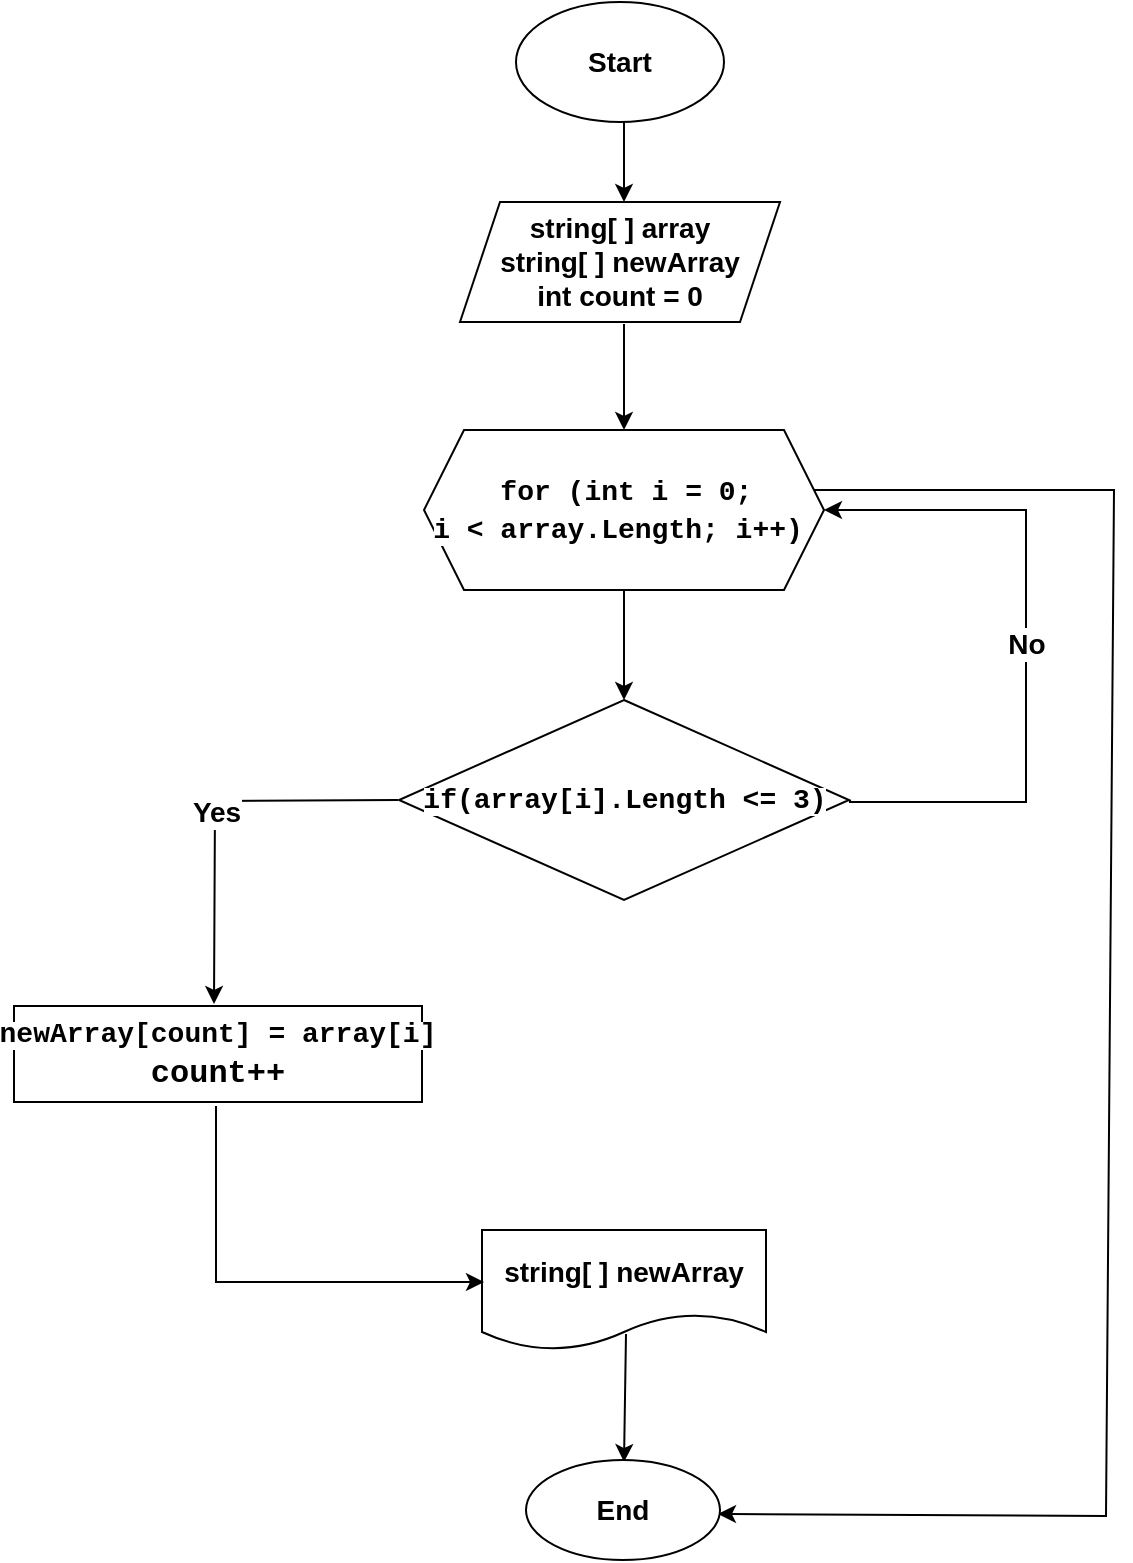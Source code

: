 <mxfile version="24.6.4" type="device">
  <diagram name="Страница — 1" id="Zbs949ND8atEfVqn_S7g">
    <mxGraphModel dx="1050" dy="663" grid="1" gridSize="10" guides="1" tooltips="1" connect="1" arrows="1" fold="1" page="1" pageScale="1" pageWidth="827" pageHeight="1169" math="0" shadow="0">
      <root>
        <mxCell id="0" />
        <mxCell id="1" parent="0" />
        <mxCell id="WdBLdnIgyOQIcF5jSsAp-1" value="" style="ellipse;whiteSpace=wrap;html=1;" vertex="1" parent="1">
          <mxGeometry x="346" y="60" width="104" height="60" as="geometry" />
        </mxCell>
        <mxCell id="WdBLdnIgyOQIcF5jSsAp-2" value="&lt;b&gt;&lt;font style=&quot;font-size: 14px;&quot;&gt;Start&lt;/font&gt;&lt;/b&gt;" style="text;html=1;align=center;verticalAlign=middle;whiteSpace=wrap;rounded=0;" vertex="1" parent="1">
          <mxGeometry x="368" y="75" width="60" height="30" as="geometry" />
        </mxCell>
        <mxCell id="WdBLdnIgyOQIcF5jSsAp-5" value="" style="endArrow=classic;html=1;rounded=0;" edge="1" parent="1">
          <mxGeometry width="50" height="50" relative="1" as="geometry">
            <mxPoint x="400" y="120" as="sourcePoint" />
            <mxPoint x="400" y="160" as="targetPoint" />
          </mxGeometry>
        </mxCell>
        <mxCell id="WdBLdnIgyOQIcF5jSsAp-6" value="" style="shape=parallelogram;perimeter=parallelogramPerimeter;whiteSpace=wrap;html=1;fixedSize=1;" vertex="1" parent="1">
          <mxGeometry x="318" y="160" width="160" height="60" as="geometry" />
        </mxCell>
        <mxCell id="WdBLdnIgyOQIcF5jSsAp-7" value="&lt;span style=&quot;font-size: 14px;&quot;&gt;&lt;b&gt;string[ ] array&lt;/b&gt;&lt;/span&gt;&lt;div&gt;&lt;span style=&quot;font-size: 14px;&quot;&gt;&lt;b&gt;string[ ] newArray&lt;/b&gt;&lt;/span&gt;&lt;/div&gt;&lt;div&gt;&lt;span style=&quot;font-size: 14px;&quot;&gt;&lt;b&gt;int count = 0&lt;/b&gt;&lt;/span&gt;&lt;/div&gt;" style="text;html=1;align=center;verticalAlign=middle;whiteSpace=wrap;rounded=0;" vertex="1" parent="1">
          <mxGeometry x="330" y="152.5" width="136" height="75" as="geometry" />
        </mxCell>
        <mxCell id="WdBLdnIgyOQIcF5jSsAp-8" value="" style="endArrow=classic;html=1;rounded=0;exitX=0.5;exitY=1;exitDx=0;exitDy=0;" edge="1" parent="1">
          <mxGeometry width="50" height="50" relative="1" as="geometry">
            <mxPoint x="400" y="221" as="sourcePoint" />
            <mxPoint x="400" y="274" as="targetPoint" />
          </mxGeometry>
        </mxCell>
        <mxCell id="WdBLdnIgyOQIcF5jSsAp-9" value="" style="shape=hexagon;perimeter=hexagonPerimeter2;whiteSpace=wrap;html=1;fixedSize=1;" vertex="1" parent="1">
          <mxGeometry x="300" y="274" width="200" height="80" as="geometry" />
        </mxCell>
        <mxCell id="WdBLdnIgyOQIcF5jSsAp-10" value="&lt;div style=&quot;font-family: Consolas, &amp;quot;Courier New&amp;quot;, monospace; font-size: 14px; line-height: 19px; white-space: pre;&quot;&gt;&lt;span style=&quot;background-color: rgb(255, 255, 255);&quot;&gt;&lt;b&gt;&amp;nbsp;for (int i = 0;&lt;/b&gt;&lt;/span&gt;&lt;/div&gt;&lt;div style=&quot;font-family: Consolas, &amp;quot;Courier New&amp;quot;, monospace; font-size: 14px; line-height: 19px; white-space: pre;&quot;&gt;&lt;span style=&quot;background-color: rgb(255, 255, 255);&quot;&gt;&lt;b&gt;i &amp;lt; array.Length; i++)&lt;/b&gt;&lt;/span&gt;&lt;/div&gt;" style="text;html=1;align=center;verticalAlign=middle;whiteSpace=wrap;rounded=0;" vertex="1" parent="1">
          <mxGeometry x="310" y="279" width="174" height="70" as="geometry" />
        </mxCell>
        <mxCell id="WdBLdnIgyOQIcF5jSsAp-18" value="&lt;div style=&quot;font-family: Consolas, &amp;quot;Courier New&amp;quot;, monospace; line-height: 19px; white-space: pre;&quot;&gt;&lt;span style=&quot;background-color: rgb(255, 255, 255);&quot;&gt;&lt;b style=&quot;&quot;&gt;&lt;font style=&quot;font-size: 14px;&quot;&gt;if(array[i].Length &amp;lt;= 3)&lt;/font&gt;&lt;/b&gt;&lt;/span&gt;&lt;/div&gt;" style="rhombus;whiteSpace=wrap;html=1;" vertex="1" parent="1">
          <mxGeometry x="287.5" y="409" width="225" height="100" as="geometry" />
        </mxCell>
        <mxCell id="WdBLdnIgyOQIcF5jSsAp-29" value="" style="endArrow=classic;html=1;rounded=0;entryX=0.5;entryY=0;entryDx=0;entryDy=0;" edge="1" parent="1" target="WdBLdnIgyOQIcF5jSsAp-18">
          <mxGeometry width="50" height="50" relative="1" as="geometry">
            <mxPoint x="400" y="354" as="sourcePoint" />
            <mxPoint x="425" y="359" as="targetPoint" />
          </mxGeometry>
        </mxCell>
        <mxCell id="WdBLdnIgyOQIcF5jSsAp-30" value="" style="endArrow=classic;html=1;rounded=0;edgeStyle=orthogonalEdgeStyle;entryX=1;entryY=0.5;entryDx=0;entryDy=0;" edge="1" parent="1" target="WdBLdnIgyOQIcF5jSsAp-9">
          <mxGeometry relative="1" as="geometry">
            <mxPoint x="513" y="459" as="sourcePoint" />
            <mxPoint x="600" y="320" as="targetPoint" />
            <Array as="points">
              <mxPoint x="513" y="460" />
              <mxPoint x="601" y="460" />
              <mxPoint x="601" y="314" />
            </Array>
          </mxGeometry>
        </mxCell>
        <mxCell id="WdBLdnIgyOQIcF5jSsAp-31" value="&lt;b&gt;&lt;font style=&quot;font-size: 14px;&quot;&gt;No&lt;/font&gt;&lt;/b&gt;" style="edgeLabel;resizable=0;html=1;;align=center;verticalAlign=middle;" connectable="0" vertex="1" parent="WdBLdnIgyOQIcF5jSsAp-30">
          <mxGeometry relative="1" as="geometry" />
        </mxCell>
        <mxCell id="WdBLdnIgyOQIcF5jSsAp-32" value="" style="endArrow=classic;html=1;rounded=0;edgeStyle=orthogonalEdgeStyle;" edge="1" parent="1">
          <mxGeometry relative="1" as="geometry">
            <mxPoint x="287" y="459" as="sourcePoint" />
            <mxPoint x="195" y="561" as="targetPoint" />
          </mxGeometry>
        </mxCell>
        <mxCell id="WdBLdnIgyOQIcF5jSsAp-33" value="&lt;font style=&quot;font-size: 14px;&quot;&gt;&lt;b&gt;Yes&lt;/b&gt;&lt;/font&gt;" style="edgeLabel;resizable=0;html=1;;align=center;verticalAlign=middle;" connectable="0" vertex="1" parent="WdBLdnIgyOQIcF5jSsAp-32">
          <mxGeometry relative="1" as="geometry" />
        </mxCell>
        <mxCell id="WdBLdnIgyOQIcF5jSsAp-35" value="&lt;div style=&quot;font-family: Consolas, &amp;quot;Courier New&amp;quot;, monospace; line-height: 19px; white-space: pre;&quot;&gt;&lt;div style=&quot;&quot;&gt;&lt;span style=&quot;background-color: rgb(255, 255, 255);&quot;&gt;&lt;b style=&quot;&quot;&gt;&lt;font style=&quot;font-size: 14px;&quot;&gt;newArray[count] = array[i]&lt;/font&gt;&lt;/b&gt;&lt;/span&gt;&lt;/div&gt;&lt;div style=&quot;&quot;&gt;&lt;span style=&quot;background-color: rgb(255, 255, 255);&quot;&gt;&lt;b style=&quot;&quot;&gt;&lt;font size=&quot;3&quot;&gt;count++&lt;/font&gt;&lt;/b&gt;&lt;/span&gt;&lt;/div&gt;&lt;/div&gt;" style="rounded=0;whiteSpace=wrap;html=1;" vertex="1" parent="1">
          <mxGeometry x="95" y="562" width="204" height="48" as="geometry" />
        </mxCell>
        <mxCell id="WdBLdnIgyOQIcF5jSsAp-36" value="&lt;b style=&quot;font-size: 14px;&quot;&gt;string[ ] newArray&lt;/b&gt;" style="shape=document;whiteSpace=wrap;html=1;boundedLbl=1;" vertex="1" parent="1">
          <mxGeometry x="329" y="674" width="142" height="60" as="geometry" />
        </mxCell>
        <mxCell id="WdBLdnIgyOQIcF5jSsAp-37" value="" style="endArrow=classic;html=1;rounded=0;" edge="1" parent="1">
          <mxGeometry width="50" height="50" relative="1" as="geometry">
            <mxPoint x="196" y="612" as="sourcePoint" />
            <mxPoint x="330" y="700" as="targetPoint" />
            <Array as="points">
              <mxPoint x="196" y="700" />
            </Array>
          </mxGeometry>
        </mxCell>
        <mxCell id="WdBLdnIgyOQIcF5jSsAp-38" value="" style="endArrow=classic;html=1;rounded=0;" edge="1" parent="1">
          <mxGeometry width="50" height="50" relative="1" as="geometry">
            <mxPoint x="495" y="304" as="sourcePoint" />
            <mxPoint x="447" y="816" as="targetPoint" />
            <Array as="points">
              <mxPoint x="645" y="304" />
              <mxPoint x="641" y="817" />
            </Array>
          </mxGeometry>
        </mxCell>
        <mxCell id="WdBLdnIgyOQIcF5jSsAp-40" value="" style="endArrow=classic;html=1;rounded=0;" edge="1" parent="1">
          <mxGeometry width="50" height="50" relative="1" as="geometry">
            <mxPoint x="401" y="726" as="sourcePoint" />
            <mxPoint x="400" y="790" as="targetPoint" />
          </mxGeometry>
        </mxCell>
        <mxCell id="WdBLdnIgyOQIcF5jSsAp-41" value="&lt;font style=&quot;font-size: 14px;&quot;&gt;&lt;b&gt;End&lt;/b&gt;&lt;/font&gt;" style="ellipse;whiteSpace=wrap;html=1;" vertex="1" parent="1">
          <mxGeometry x="351" y="789" width="97" height="50" as="geometry" />
        </mxCell>
      </root>
    </mxGraphModel>
  </diagram>
</mxfile>
